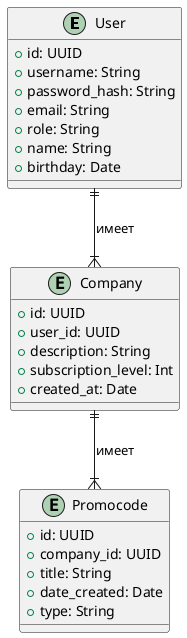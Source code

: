 @startuml
entity User {
    +id: UUID
    +username: String
    +password_hash: String
    +email: String
    +role: String
    +name: String
    +birthday: Date
}

entity Company {
    +id: UUID
    +user_id: UUID
    +description: String
    +subscription_level: Int
    +created_at: Date
}

entity Promocode {
    +id: UUID
    +company_id: UUID
    +title: String
    +date_created: Date
    +type: String
}

User ||--|{ Company : имеет
Company ||--|{ Promocode : имеет
@enduml